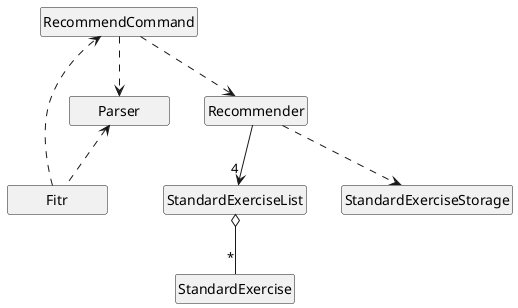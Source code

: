 @startuml

skinparam classAttributeIconSize 0
skinparam Shadowing false
skinparam MinClassWidth 100

hide circle
hide empty members

class RecommendCommand
class StandardExercise
class StandardExerciseList
class StandardExerciseStorage


class Fitr
class Recommender

RecommendCommand <.up Fitr
RecommendCommand ..> Parser
Parser <.. Fitr
RecommendCommand ..> Recommender
Recommender -->"4" StandardExerciseList
Recommender ..> StandardExerciseStorage
StandardExercise "*"-up-o StandardExerciseList

@enduml